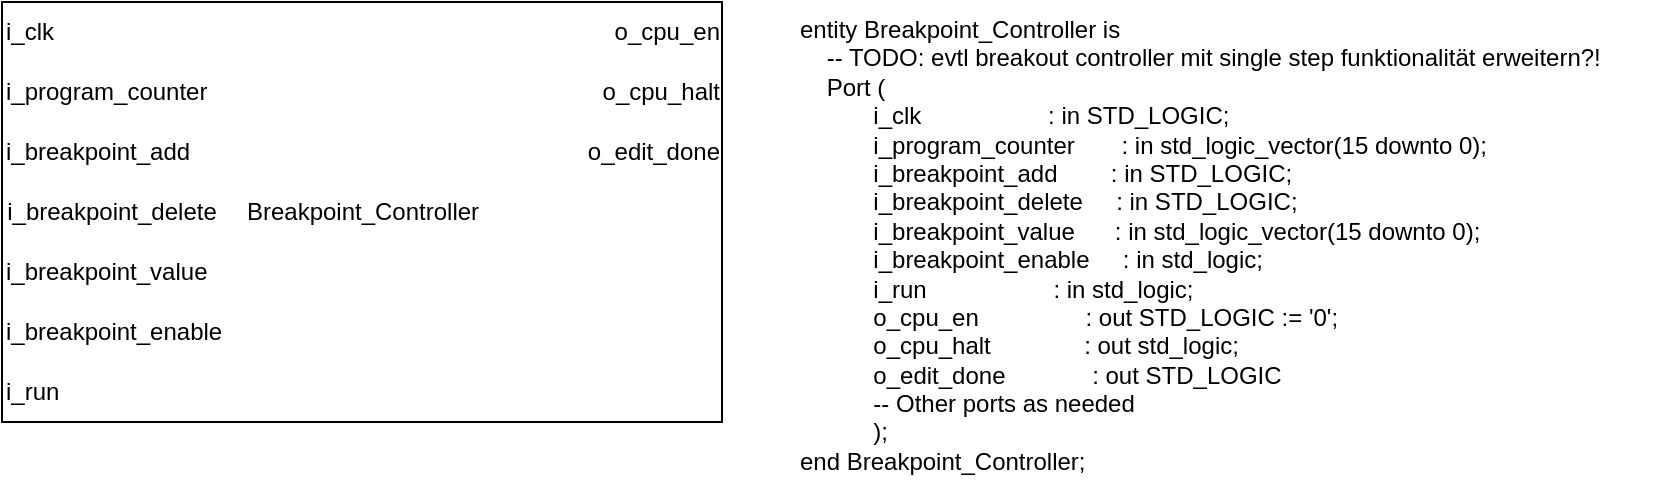 <mxfile version="21.2.8" type="device">
  <diagram name="Seite-1" id="1DdBGCkQfgjVxy8bUu3-">
    <mxGraphModel dx="730" dy="453" grid="1" gridSize="10" guides="1" tooltips="1" connect="1" arrows="1" fold="1" page="1" pageScale="1" pageWidth="827" pageHeight="1169" math="0" shadow="0">
      <root>
        <mxCell id="0" />
        <mxCell id="1" parent="0" />
        <mxCell id="pkTo9wK07JOd147d-Ic8-1" value="entity Breakpoint_Controller is&#xa;    -- TODO: evtl breakout controller mit single step funktionalität erweitern?!&#xa;    Port ( &#xa;           i_clk                   : in STD_LOGIC;&#xa;           i_program_counter       : in std_logic_vector(15 downto 0);&#xa;           i_breakpoint_add        : in STD_LOGIC;&#xa;           i_breakpoint_delete     : in STD_LOGIC;&#xa;           i_breakpoint_value      : in std_logic_vector(15 downto 0);&#xa;           i_breakpoint_enable     : in std_logic;&#xa;           i_run                   : in std_logic;&#xa;           o_cpu_en                : out STD_LOGIC := &#39;0&#39;;&#xa;           o_cpu_halt              : out std_logic;&#xa;           o_edit_done             : out STD_LOGIC&#xa;           -- Other ports as needed&#xa;           );&#xa;end Breakpoint_Controller;" style="text;whiteSpace=wrap;html=1;" parent="1" vertex="1">
          <mxGeometry x="397" width="430" height="250" as="geometry" />
        </mxCell>
        <mxCell id="pkTo9wK07JOd147d-Ic8-2" value="" style="rounded=0;whiteSpace=wrap;html=1;" parent="1" vertex="1">
          <mxGeometry width="360" height="210" as="geometry" />
        </mxCell>
        <mxCell id="pkTo9wK07JOd147d-Ic8-3" value="i_clk" style="text;html=1;align=left;verticalAlign=middle;resizable=0;points=[];autosize=1;strokeColor=none;fillColor=none;" parent="1" vertex="1">
          <mxGeometry width="50" height="30" as="geometry" />
        </mxCell>
        <mxCell id="pkTo9wK07JOd147d-Ic8-4" value="i_program_counter" style="text;html=1;align=left;verticalAlign=middle;resizable=0;points=[];autosize=1;strokeColor=none;fillColor=none;" parent="1" vertex="1">
          <mxGeometry y="30" width="120" height="30" as="geometry" />
        </mxCell>
        <mxCell id="pkTo9wK07JOd147d-Ic8-5" value="i_breakpoint_add" style="text;html=1;align=left;verticalAlign=middle;resizable=0;points=[];autosize=1;strokeColor=none;fillColor=none;" parent="1" vertex="1">
          <mxGeometry y="60" width="120" height="30" as="geometry" />
        </mxCell>
        <mxCell id="pkTo9wK07JOd147d-Ic8-6" value="o_cpu_en" style="text;html=1;align=right;verticalAlign=middle;resizable=0;points=[];autosize=1;strokeColor=none;fillColor=none;" parent="1" vertex="1">
          <mxGeometry x="280" width="80" height="30" as="geometry" />
        </mxCell>
        <mxCell id="pkTo9wK07JOd147d-Ic8-7" value="o_cpu_halt" style="text;html=1;align=right;verticalAlign=middle;resizable=0;points=[];autosize=1;strokeColor=none;fillColor=none;" parent="1" vertex="1">
          <mxGeometry x="280" y="30" width="80" height="30" as="geometry" />
        </mxCell>
        <mxCell id="pkTo9wK07JOd147d-Ic8-8" value="o_edit_done" style="text;html=1;align=right;verticalAlign=middle;resizable=0;points=[];autosize=1;strokeColor=none;fillColor=none;" parent="1" vertex="1">
          <mxGeometry x="270" y="60" width="90" height="30" as="geometry" />
        </mxCell>
        <mxCell id="pkTo9wK07JOd147d-Ic8-9" value="Breakpoint_Controller" style="text;html=1;strokeColor=none;fillColor=none;align=center;verticalAlign=middle;whiteSpace=wrap;rounded=0;" parent="1" vertex="1">
          <mxGeometry x="117.5" y="90" width="125" height="30" as="geometry" />
        </mxCell>
        <mxCell id="pkTo9wK07JOd147d-Ic8-11" value="i_breakpoint_value" style="text;html=1;align=left;verticalAlign=middle;resizable=0;points=[];autosize=1;strokeColor=none;fillColor=none;" parent="1" vertex="1">
          <mxGeometry y="120" width="120" height="30" as="geometry" />
        </mxCell>
        <mxCell id="pkTo9wK07JOd147d-Ic8-12" value="i_breakpoint_enable" style="text;html=1;align=left;verticalAlign=middle;resizable=0;points=[];autosize=1;strokeColor=none;fillColor=none;" parent="1" vertex="1">
          <mxGeometry y="150" width="130" height="30" as="geometry" />
        </mxCell>
        <mxCell id="pkTo9wK07JOd147d-Ic8-13" value="i_run" style="text;html=1;align=left;verticalAlign=middle;resizable=0;points=[];autosize=1;strokeColor=none;fillColor=none;" parent="1" vertex="1">
          <mxGeometry y="180" width="50" height="30" as="geometry" />
        </mxCell>
        <mxCell id="XeQc1GLNRp0CpvllGA5M-4" value="i_breakpoint_delete" style="text;html=1;strokeColor=none;fillColor=none;align=center;verticalAlign=middle;whiteSpace=wrap;rounded=0;" vertex="1" parent="1">
          <mxGeometry y="90" width="110" height="30" as="geometry" />
        </mxCell>
      </root>
    </mxGraphModel>
  </diagram>
</mxfile>
